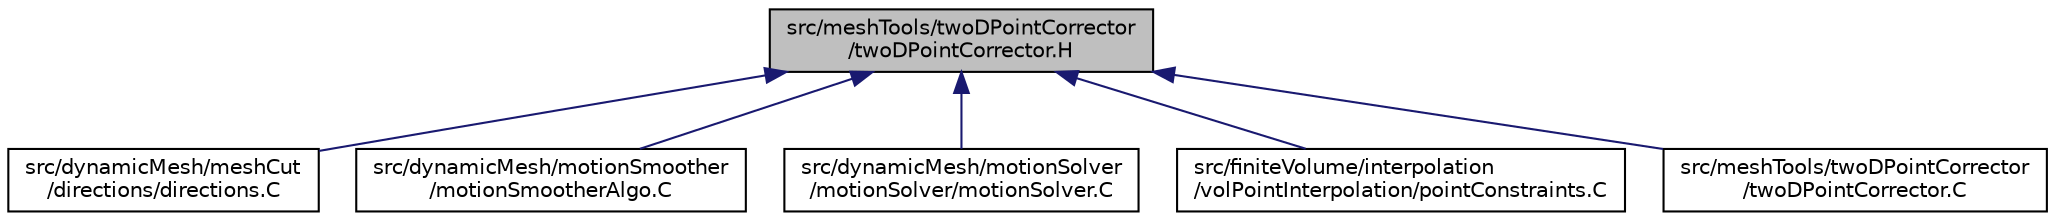 digraph "src/meshTools/twoDPointCorrector/twoDPointCorrector.H"
{
  bgcolor="transparent";
  edge [fontname="Helvetica",fontsize="10",labelfontname="Helvetica",labelfontsize="10"];
  node [fontname="Helvetica",fontsize="10",shape=record];
  Node139 [label="src/meshTools/twoDPointCorrector\l/twoDPointCorrector.H",height=0.2,width=0.4,color="black", fillcolor="grey75", style="filled", fontcolor="black"];
  Node139 -> Node140 [dir="back",color="midnightblue",fontsize="10",style="solid",fontname="Helvetica"];
  Node140 [label="src/dynamicMesh/meshCut\l/directions/directions.C",height=0.2,width=0.4,color="black",URL="$a00497.html"];
  Node139 -> Node141 [dir="back",color="midnightblue",fontsize="10",style="solid",fontname="Helvetica"];
  Node141 [label="src/dynamicMesh/motionSmoother\l/motionSmootherAlgo.C",height=0.2,width=0.4,color="black",URL="$a00590.html"];
  Node139 -> Node142 [dir="back",color="midnightblue",fontsize="10",style="solid",fontname="Helvetica"];
  Node142 [label="src/dynamicMesh/motionSolver\l/motionSolver/motionSolver.C",height=0.2,width=0.4,color="black",URL="$a00632.html"];
  Node139 -> Node143 [dir="back",color="midnightblue",fontsize="10",style="solid",fontname="Helvetica"];
  Node143 [label="src/finiteVolume/interpolation\l/volPointInterpolation/pointConstraints.C",height=0.2,width=0.4,color="black",URL="$a04520.html"];
  Node139 -> Node144 [dir="back",color="midnightblue",fontsize="10",style="solid",fontname="Helvetica"];
  Node144 [label="src/meshTools/twoDPointCorrector\l/twoDPointCorrector.C",height=0.2,width=0.4,color="black",URL="$a08960.html"];
}
